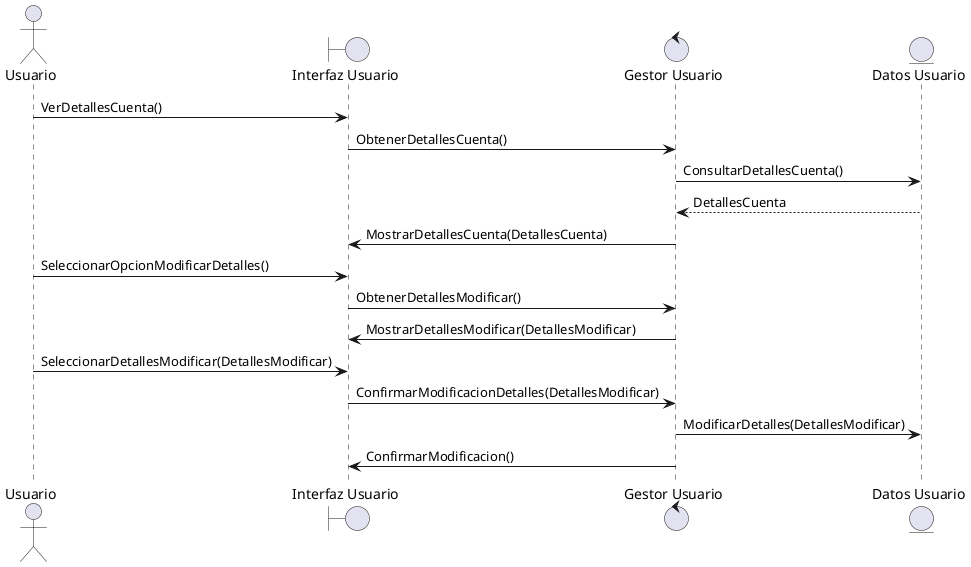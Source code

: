 @startuml

actor Usuario
boundary "Interfaz Usuario"
control "Gestor Usuario"
entity "Datos Usuario"

Usuario -> "Interfaz Usuario": VerDetallesCuenta()
"Interfaz Usuario" -> "Gestor Usuario": ObtenerDetallesCuenta()
"Gestor Usuario" -> "Datos Usuario": ConsultarDetallesCuenta()
"Datos Usuario" --> "Gestor Usuario": DetallesCuenta
"Gestor Usuario" -> "Interfaz Usuario": MostrarDetallesCuenta(DetallesCuenta)
Usuario -> "Interfaz Usuario": SeleccionarOpcionModificarDetalles()
"Interfaz Usuario" -> "Gestor Usuario": ObtenerDetallesModificar()
"Gestor Usuario" -> "Interfaz Usuario": MostrarDetallesModificar(DetallesModificar)
Usuario -> "Interfaz Usuario": SeleccionarDetallesModificar(DetallesModificar)
"Interfaz Usuario" -> "Gestor Usuario": ConfirmarModificacionDetalles(DetallesModificar)
"Gestor Usuario" -> "Datos Usuario": ModificarDetalles(DetallesModificar)
"Gestor Usuario" -> "Interfaz Usuario": ConfirmarModificacion()

@enduml
